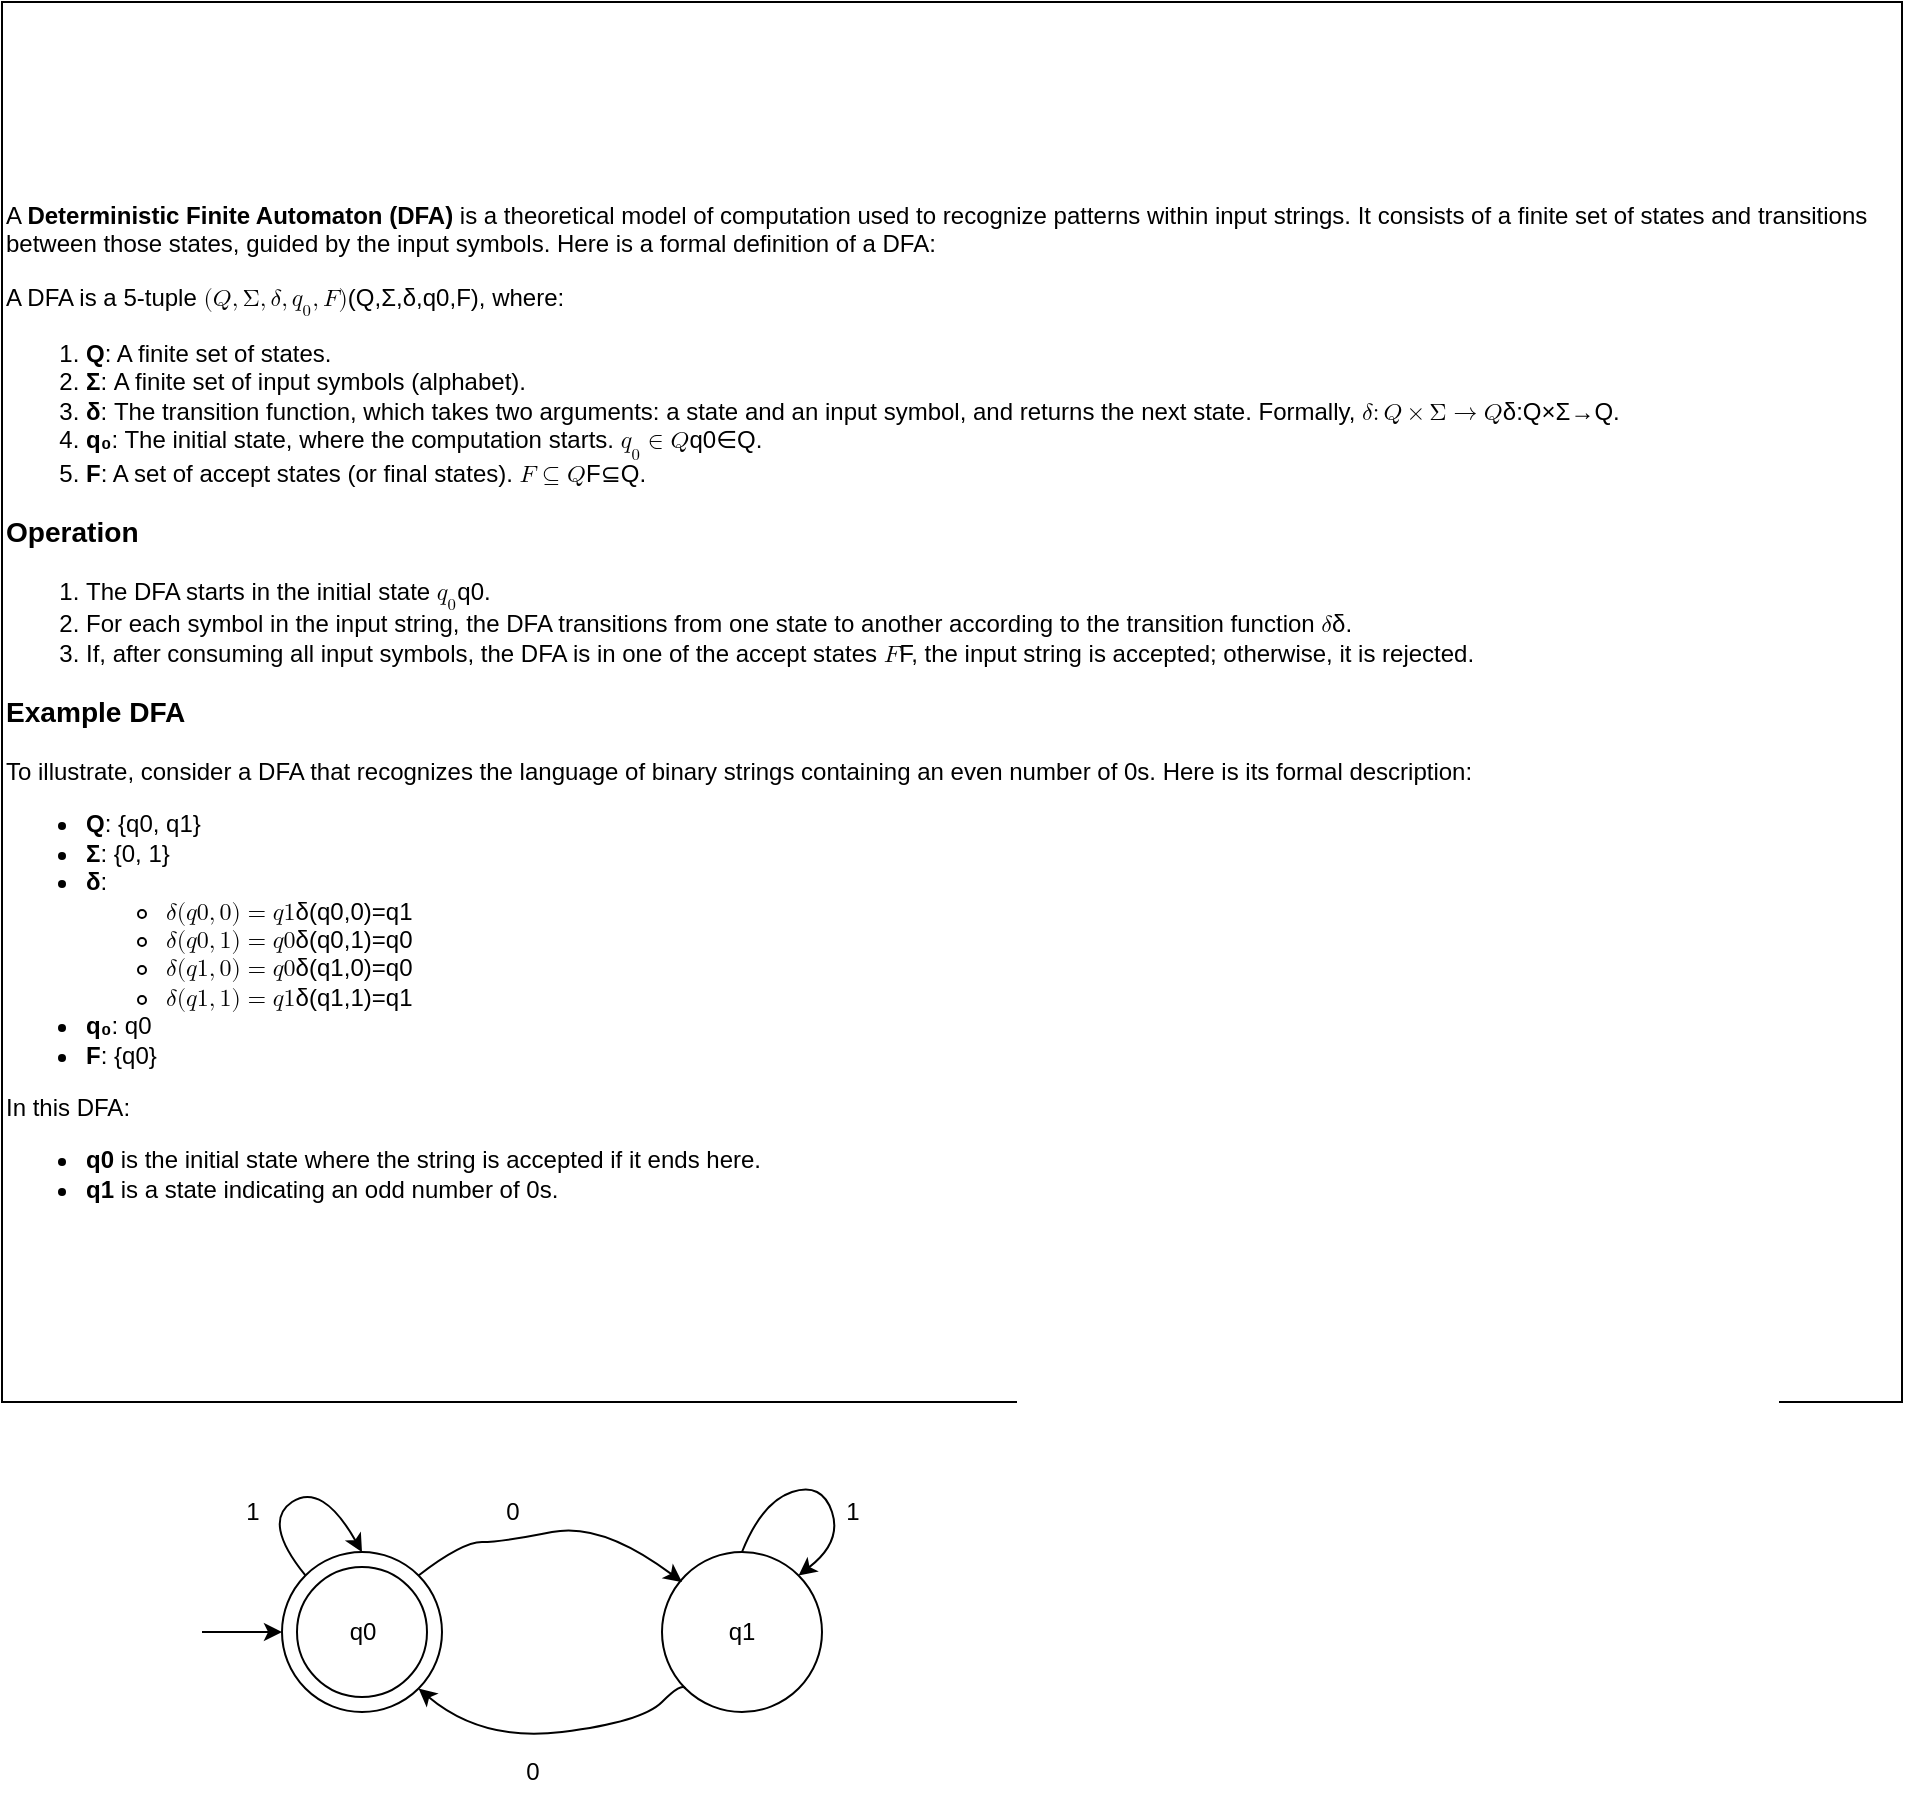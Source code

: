 <mxfile>
    <diagram id="SWepILvGKqY402gI_XP0" name="Page-1">
        <mxGraphModel dx="877" dy="2739" grid="1" gridSize="10" guides="1" tooltips="1" connect="1" arrows="1" fold="1" page="1" pageScale="1" pageWidth="827" pageHeight="1169" math="0" shadow="0">
            <root>
                <mxCell id="0"/>
                <mxCell id="1" parent="0"/>
                <mxCell id="3" value="&lt;p&gt;A &lt;strong&gt;Deterministic Finite Automaton (DFA)&lt;/strong&gt; is a theoretical model of computation used to recognize patterns within input strings. It consists of a finite set of states and transitions between those states, guided by the input symbols. Here is a formal definition of a DFA:&lt;/p&gt;&lt;p&gt;A DFA is a 5-tuple &lt;span class=&quot;katex&quot;&gt;&lt;span class=&quot;katex-mathml&quot;&gt;&lt;math xmlns=&quot;http://www.w3.org/1998/Math/MathML&quot;&gt;&lt;mrow&gt;&lt;mo stretchy=&quot;false&quot;&gt;(&lt;/mo&gt;&lt;mi&gt;Q&lt;/mi&gt;&lt;mo separator=&quot;true&quot;&gt;,&lt;/mo&gt;&lt;mi mathvariant=&quot;normal&quot;&gt;Σ&lt;/mi&gt;&lt;mo separator=&quot;true&quot;&gt;,&lt;/mo&gt;&lt;mi&gt;δ&lt;/mi&gt;&lt;mo separator=&quot;true&quot;&gt;,&lt;/mo&gt;&lt;msub&gt;&lt;mi&gt;q&lt;/mi&gt;&lt;mn&gt;0&lt;/mn&gt;&lt;/msub&gt;&lt;mo separator=&quot;true&quot;&gt;,&lt;/mo&gt;&lt;mi&gt;F&lt;/mi&gt;&lt;mo stretchy=&quot;false&quot;&gt;)&lt;/mo&gt;&lt;/mrow&gt;(Q, \Sigma, \delta, q_0, F)&lt;/math&gt;&lt;/span&gt;&lt;span aria-hidden=&quot;true&quot; class=&quot;katex-html&quot;&gt;&lt;span class=&quot;base&quot;&gt;&lt;span class=&quot;strut&quot;&gt;&lt;/span&gt;&lt;span class=&quot;mopen&quot;&gt;(&lt;/span&gt;&lt;span class=&quot;mord mathnormal&quot;&gt;Q&lt;/span&gt;&lt;span class=&quot;mpunct&quot;&gt;,&lt;/span&gt;&lt;span class=&quot;mspace&quot;&gt;&lt;/span&gt;&lt;span class=&quot;mord&quot;&gt;Σ&lt;/span&gt;&lt;span class=&quot;mpunct&quot;&gt;,&lt;/span&gt;&lt;span class=&quot;mspace&quot;&gt;&lt;/span&gt;&lt;span class=&quot;mord mathnormal&quot;&gt;δ&lt;/span&gt;&lt;span class=&quot;mpunct&quot;&gt;,&lt;/span&gt;&lt;span class=&quot;mspace&quot;&gt;&lt;/span&gt;&lt;span class=&quot;mord&quot;&gt;&lt;span class=&quot;mord mathnormal&quot;&gt;q&lt;/span&gt;&lt;span class=&quot;msupsub&quot;&gt;&lt;span class=&quot;vlist-t vlist-t2&quot;&gt;&lt;span class=&quot;vlist-r&quot;&gt;&lt;span class=&quot;vlist&quot;&gt;&lt;span class=&quot;pstrut&quot;&gt;&lt;/span&gt;&lt;span class=&quot;sizing reset-size6 size3 mtight&quot;&gt;&lt;span class=&quot;mord mtight&quot;&gt;0&lt;/span&gt;&lt;/span&gt;&lt;/span&gt;&lt;span class=&quot;vlist-s&quot;&gt;​&lt;/span&gt;&lt;/span&gt;&lt;span class=&quot;vlist-r&quot;&gt;&lt;span class=&quot;vlist&quot;&gt;&lt;/span&gt;&lt;/span&gt;&lt;/span&gt;&lt;/span&gt;&lt;/span&gt;&lt;span class=&quot;mpunct&quot;&gt;,&lt;/span&gt;&lt;span class=&quot;mspace&quot;&gt;&lt;/span&gt;&lt;span class=&quot;mord mathnormal&quot;&gt;F&lt;/span&gt;&lt;span class=&quot;mclose&quot;&gt;)&lt;/span&gt;&lt;/span&gt;&lt;/span&gt;&lt;/span&gt;, where:&lt;/p&gt;&lt;ol&gt;&lt;li&gt;&lt;strong&gt;Q&lt;/strong&gt;: A finite set of states.&lt;/li&gt;&lt;li&gt;&lt;strong&gt;Σ&lt;/strong&gt;: A finite set of input symbols (alphabet).&lt;/li&gt;&lt;li&gt;&lt;strong&gt;δ&lt;/strong&gt;: The transition function, which takes two arguments: a state and an input symbol, and returns the next state. Formally, &lt;span class=&quot;katex&quot;&gt;&lt;span class=&quot;katex-mathml&quot;&gt;&lt;math xmlns=&quot;http://www.w3.org/1998/Math/MathML&quot;&gt;&lt;mrow&gt;&lt;mi&gt;δ&lt;/mi&gt;&lt;mo&gt;:&lt;/mo&gt;&lt;mi&gt;Q&lt;/mi&gt;&lt;mo&gt;×&lt;/mo&gt;&lt;mi mathvariant=&quot;normal&quot;&gt;Σ&lt;/mi&gt;&lt;mo&gt;→&lt;/mo&gt;&lt;mi&gt;Q&lt;/mi&gt;&lt;/mrow&gt;\delta: Q \times \Sigma \rightarrow Q&lt;/math&gt;&lt;/span&gt;&lt;span aria-hidden=&quot;true&quot; class=&quot;katex-html&quot;&gt;&lt;span class=&quot;base&quot;&gt;&lt;span class=&quot;strut&quot;&gt;&lt;/span&gt;&lt;span class=&quot;mord mathnormal&quot;&gt;δ&lt;/span&gt;&lt;span class=&quot;mspace&quot;&gt;&lt;/span&gt;&lt;span class=&quot;mrel&quot;&gt;:&lt;/span&gt;&lt;span class=&quot;mspace&quot;&gt;&lt;/span&gt;&lt;/span&gt;&lt;span class=&quot;base&quot;&gt;&lt;span class=&quot;strut&quot;&gt;&lt;/span&gt;&lt;span class=&quot;mord mathnormal&quot;&gt;Q&lt;/span&gt;&lt;span class=&quot;mspace&quot;&gt;&lt;/span&gt;&lt;span class=&quot;mbin&quot;&gt;×&lt;/span&gt;&lt;span class=&quot;mspace&quot;&gt;&lt;/span&gt;&lt;/span&gt;&lt;span class=&quot;base&quot;&gt;&lt;span class=&quot;strut&quot;&gt;&lt;/span&gt;&lt;span class=&quot;mord&quot;&gt;Σ&lt;/span&gt;&lt;span class=&quot;mspace&quot;&gt;&lt;/span&gt;&lt;span class=&quot;mrel&quot;&gt;→&lt;/span&gt;&lt;span class=&quot;mspace&quot;&gt;&lt;/span&gt;&lt;/span&gt;&lt;span class=&quot;base&quot;&gt;&lt;span class=&quot;strut&quot;&gt;&lt;/span&gt;&lt;span class=&quot;mord mathnormal&quot;&gt;Q&lt;/span&gt;&lt;/span&gt;&lt;/span&gt;&lt;/span&gt;.&lt;/li&gt;&lt;li&gt;&lt;strong&gt;q₀&lt;/strong&gt;: The initial state, where the computation starts. &lt;span class=&quot;katex&quot;&gt;&lt;span class=&quot;katex-mathml&quot;&gt;&lt;math xmlns=&quot;http://www.w3.org/1998/Math/MathML&quot;&gt;&lt;mrow&gt;&lt;msub&gt;&lt;mi&gt;q&lt;/mi&gt;&lt;mn&gt;0&lt;/mn&gt;&lt;/msub&gt;&lt;mo&gt;∈&lt;/mo&gt;&lt;mi&gt;Q&lt;/mi&gt;&lt;/mrow&gt;q₀ \in Q&lt;/math&gt;&lt;/span&gt;&lt;span aria-hidden=&quot;true&quot; class=&quot;katex-html&quot;&gt;&lt;span class=&quot;base&quot;&gt;&lt;span class=&quot;strut&quot;&gt;&lt;/span&gt;&lt;span class=&quot;mord&quot;&gt;&lt;span class=&quot;mord mathnormal&quot;&gt;q&lt;/span&gt;&lt;span class=&quot;msupsub&quot;&gt;&lt;span class=&quot;vlist-t vlist-t2&quot;&gt;&lt;span class=&quot;vlist-r&quot;&gt;&lt;span class=&quot;vlist&quot;&gt;&lt;span class=&quot;pstrut&quot;&gt;&lt;/span&gt;&lt;span class=&quot;sizing reset-size6 size3 mtight&quot;&gt;&lt;span class=&quot;mord mtight&quot;&gt;&lt;span class=&quot;mord mtight&quot;&gt;0&lt;/span&gt;&lt;/span&gt;&lt;/span&gt;&lt;/span&gt;&lt;span class=&quot;vlist-s&quot;&gt;​&lt;/span&gt;&lt;/span&gt;&lt;span class=&quot;vlist-r&quot;&gt;&lt;span class=&quot;vlist&quot;&gt;&lt;/span&gt;&lt;/span&gt;&lt;/span&gt;&lt;/span&gt;&lt;/span&gt;&lt;span class=&quot;mspace&quot;&gt;&lt;/span&gt;&lt;span class=&quot;mrel&quot;&gt;∈&lt;/span&gt;&lt;span class=&quot;mspace&quot;&gt;&lt;/span&gt;&lt;/span&gt;&lt;span class=&quot;base&quot;&gt;&lt;span class=&quot;strut&quot;&gt;&lt;/span&gt;&lt;span class=&quot;mord mathnormal&quot;&gt;Q&lt;/span&gt;&lt;/span&gt;&lt;/span&gt;&lt;/span&gt;.&lt;/li&gt;&lt;li&gt;&lt;strong&gt;F&lt;/strong&gt;: A set of accept states (or final states). &lt;span class=&quot;katex&quot;&gt;&lt;span class=&quot;katex-mathml&quot;&gt;&lt;math xmlns=&quot;http://www.w3.org/1998/Math/MathML&quot;&gt;&lt;mrow&gt;&lt;mi&gt;F&lt;/mi&gt;&lt;mo&gt;⊆&lt;/mo&gt;&lt;mi&gt;Q&lt;/mi&gt;&lt;/mrow&gt;F \subseteq Q&lt;/math&gt;&lt;/span&gt;&lt;span aria-hidden=&quot;true&quot; class=&quot;katex-html&quot;&gt;&lt;span class=&quot;base&quot;&gt;&lt;span class=&quot;strut&quot;&gt;&lt;/span&gt;&lt;span class=&quot;mord mathnormal&quot;&gt;F&lt;/span&gt;&lt;span class=&quot;mspace&quot;&gt;&lt;/span&gt;&lt;span class=&quot;mrel&quot;&gt;⊆&lt;/span&gt;&lt;span class=&quot;mspace&quot;&gt;&lt;/span&gt;&lt;/span&gt;&lt;span class=&quot;base&quot;&gt;&lt;span class=&quot;strut&quot;&gt;&lt;/span&gt;&lt;span class=&quot;mord mathnormal&quot;&gt;Q&lt;/span&gt;&lt;/span&gt;&lt;/span&gt;&lt;/span&gt;.&lt;/li&gt;&lt;/ol&gt;&lt;h3&gt;Operation&lt;/h3&gt;&lt;ol&gt;&lt;li&gt;The DFA starts in the initial state &lt;span class=&quot;katex&quot;&gt;&lt;span class=&quot;katex-mathml&quot;&gt;&lt;math xmlns=&quot;http://www.w3.org/1998/Math/MathML&quot;&gt;&lt;mrow&gt;&lt;msub&gt;&lt;mi&gt;q&lt;/mi&gt;&lt;mn&gt;0&lt;/mn&gt;&lt;/msub&gt;&lt;/mrow&gt;q₀&lt;/math&gt;&lt;/span&gt;&lt;span aria-hidden=&quot;true&quot; class=&quot;katex-html&quot;&gt;&lt;span class=&quot;base&quot;&gt;&lt;span class=&quot;strut&quot;&gt;&lt;/span&gt;&lt;span class=&quot;mord&quot;&gt;&lt;span class=&quot;mord mathnormal&quot;&gt;q&lt;/span&gt;&lt;span class=&quot;msupsub&quot;&gt;&lt;span class=&quot;vlist-t vlist-t2&quot;&gt;&lt;span class=&quot;vlist-r&quot;&gt;&lt;span class=&quot;vlist&quot;&gt;&lt;span class=&quot;pstrut&quot;&gt;&lt;/span&gt;&lt;span class=&quot;sizing reset-size6 size3 mtight&quot;&gt;&lt;span class=&quot;mord mtight&quot;&gt;&lt;span class=&quot;mord mtight&quot;&gt;0&lt;/span&gt;&lt;/span&gt;&lt;/span&gt;&lt;/span&gt;&lt;span class=&quot;vlist-s&quot;&gt;​&lt;/span&gt;&lt;/span&gt;&lt;span class=&quot;vlist-r&quot;&gt;&lt;span class=&quot;vlist&quot;&gt;&lt;/span&gt;&lt;/span&gt;&lt;/span&gt;&lt;/span&gt;&lt;/span&gt;&lt;/span&gt;&lt;/span&gt;&lt;/span&gt;.&lt;/li&gt;&lt;li&gt;For each symbol in the input string, the DFA transitions from one state to another according to the transition function &lt;span class=&quot;katex&quot;&gt;&lt;span class=&quot;katex-mathml&quot;&gt;&lt;math xmlns=&quot;http://www.w3.org/1998/Math/MathML&quot;&gt;&lt;mrow&gt;&lt;mi&gt;δ&lt;/mi&gt;&lt;/mrow&gt;\delta&lt;/math&gt;&lt;/span&gt;&lt;span aria-hidden=&quot;true&quot; class=&quot;katex-html&quot;&gt;&lt;span class=&quot;base&quot;&gt;&lt;span class=&quot;strut&quot;&gt;&lt;/span&gt;&lt;span class=&quot;mord mathnormal&quot;&gt;δ&lt;/span&gt;&lt;/span&gt;&lt;/span&gt;&lt;/span&gt;.&lt;/li&gt;&lt;li&gt;If, after consuming all input symbols, the DFA is in one of the accept states &lt;span class=&quot;katex&quot;&gt;&lt;span class=&quot;katex-mathml&quot;&gt;&lt;math xmlns=&quot;http://www.w3.org/1998/Math/MathML&quot;&gt;&lt;mrow&gt;&lt;mi&gt;F&lt;/mi&gt;&lt;/mrow&gt;F&lt;/math&gt;&lt;/span&gt;&lt;span aria-hidden=&quot;true&quot; class=&quot;katex-html&quot;&gt;&lt;span class=&quot;base&quot;&gt;&lt;span class=&quot;strut&quot;&gt;&lt;/span&gt;&lt;span class=&quot;mord mathnormal&quot;&gt;F&lt;/span&gt;&lt;/span&gt;&lt;/span&gt;&lt;/span&gt;, the input string is accepted; otherwise, it is rejected.&lt;/li&gt;&lt;/ol&gt;&lt;h3&gt;Example DFA&lt;/h3&gt;&lt;p&gt;To illustrate, consider a DFA that recognizes the language of binary strings containing an even number of 0s. Here is its formal description:&lt;/p&gt;&lt;ul&gt;&lt;li&gt;&lt;strong&gt;Q&lt;/strong&gt;: {q0, q1}&lt;/li&gt;&lt;li&gt;&lt;strong&gt;Σ&lt;/strong&gt;: {0, 1}&lt;/li&gt;&lt;li&gt;&lt;strong&gt;δ&lt;/strong&gt;:&lt;ul&gt;&lt;li&gt;&lt;span class=&quot;katex&quot;&gt;&lt;span class=&quot;katex-mathml&quot;&gt;&lt;math xmlns=&quot;http://www.w3.org/1998/Math/MathML&quot;&gt;&lt;mrow&gt;&lt;mi&gt;δ&lt;/mi&gt;&lt;mo stretchy=&quot;false&quot;&gt;(&lt;/mo&gt;&lt;mi&gt;q&lt;/mi&gt;&lt;mn&gt;0&lt;/mn&gt;&lt;mo separator=&quot;true&quot;&gt;,&lt;/mo&gt;&lt;mn&gt;0&lt;/mn&gt;&lt;mo stretchy=&quot;false&quot;&gt;)&lt;/mo&gt;&lt;mo&gt;=&lt;/mo&gt;&lt;mi&gt;q&lt;/mi&gt;&lt;mn&gt;1&lt;/mn&gt;&lt;/mrow&gt;\delta(q0, 0) = q1&lt;/math&gt;&lt;/span&gt;&lt;span aria-hidden=&quot;true&quot; class=&quot;katex-html&quot;&gt;&lt;span class=&quot;base&quot;&gt;&lt;span class=&quot;strut&quot;&gt;&lt;/span&gt;&lt;span class=&quot;mord mathnormal&quot;&gt;δ&lt;/span&gt;&lt;span class=&quot;mopen&quot;&gt;(&lt;/span&gt;&lt;span class=&quot;mord mathnormal&quot;&gt;q&lt;/span&gt;&lt;span class=&quot;mord&quot;&gt;0&lt;/span&gt;&lt;span class=&quot;mpunct&quot;&gt;,&lt;/span&gt;&lt;span class=&quot;mspace&quot;&gt;&lt;/span&gt;&lt;span class=&quot;mord&quot;&gt;0&lt;/span&gt;&lt;span class=&quot;mclose&quot;&gt;)&lt;/span&gt;&lt;span class=&quot;mspace&quot;&gt;&lt;/span&gt;&lt;span class=&quot;mrel&quot;&gt;=&lt;/span&gt;&lt;span class=&quot;mspace&quot;&gt;&lt;/span&gt;&lt;/span&gt;&lt;span class=&quot;base&quot;&gt;&lt;span class=&quot;strut&quot;&gt;&lt;/span&gt;&lt;span class=&quot;mord mathnormal&quot;&gt;q&lt;/span&gt;&lt;span class=&quot;mord&quot;&gt;1&lt;/span&gt;&lt;/span&gt;&lt;/span&gt;&lt;/span&gt;&lt;/li&gt;&lt;li&gt;&lt;span class=&quot;katex&quot;&gt;&lt;span class=&quot;katex-mathml&quot;&gt;&lt;math xmlns=&quot;http://www.w3.org/1998/Math/MathML&quot;&gt;&lt;mrow&gt;&lt;mi&gt;δ&lt;/mi&gt;&lt;mo stretchy=&quot;false&quot;&gt;(&lt;/mo&gt;&lt;mi&gt;q&lt;/mi&gt;&lt;mn&gt;0&lt;/mn&gt;&lt;mo separator=&quot;true&quot;&gt;,&lt;/mo&gt;&lt;mn&gt;1&lt;/mn&gt;&lt;mo stretchy=&quot;false&quot;&gt;)&lt;/mo&gt;&lt;mo&gt;=&lt;/mo&gt;&lt;mi&gt;q&lt;/mi&gt;&lt;mn&gt;0&lt;/mn&gt;&lt;/mrow&gt;\delta(q0, 1) = q0&lt;/math&gt;&lt;/span&gt;&lt;span aria-hidden=&quot;true&quot; class=&quot;katex-html&quot;&gt;&lt;span class=&quot;base&quot;&gt;&lt;span class=&quot;strut&quot;&gt;&lt;/span&gt;&lt;span class=&quot;mord mathnormal&quot;&gt;δ&lt;/span&gt;&lt;span class=&quot;mopen&quot;&gt;(&lt;/span&gt;&lt;span class=&quot;mord mathnormal&quot;&gt;q&lt;/span&gt;&lt;span class=&quot;mord&quot;&gt;0&lt;/span&gt;&lt;span class=&quot;mpunct&quot;&gt;,&lt;/span&gt;&lt;span class=&quot;mspace&quot;&gt;&lt;/span&gt;&lt;span class=&quot;mord&quot;&gt;1&lt;/span&gt;&lt;span class=&quot;mclose&quot;&gt;)&lt;/span&gt;&lt;span class=&quot;mspace&quot;&gt;&lt;/span&gt;&lt;span class=&quot;mrel&quot;&gt;=&lt;/span&gt;&lt;span class=&quot;mspace&quot;&gt;&lt;/span&gt;&lt;/span&gt;&lt;span class=&quot;base&quot;&gt;&lt;span class=&quot;strut&quot;&gt;&lt;/span&gt;&lt;span class=&quot;mord mathnormal&quot;&gt;q&lt;/span&gt;&lt;span class=&quot;mord&quot;&gt;0&lt;/span&gt;&lt;/span&gt;&lt;/span&gt;&lt;/span&gt;&lt;/li&gt;&lt;li&gt;&lt;span class=&quot;katex&quot;&gt;&lt;span class=&quot;katex-mathml&quot;&gt;&lt;math xmlns=&quot;http://www.w3.org/1998/Math/MathML&quot;&gt;&lt;mrow&gt;&lt;mi&gt;δ&lt;/mi&gt;&lt;mo stretchy=&quot;false&quot;&gt;(&lt;/mo&gt;&lt;mi&gt;q&lt;/mi&gt;&lt;mn&gt;1&lt;/mn&gt;&lt;mo separator=&quot;true&quot;&gt;,&lt;/mo&gt;&lt;mn&gt;0&lt;/mn&gt;&lt;mo stretchy=&quot;false&quot;&gt;)&lt;/mo&gt;&lt;mo&gt;=&lt;/mo&gt;&lt;mi&gt;q&lt;/mi&gt;&lt;mn&gt;0&lt;/mn&gt;&lt;/mrow&gt;\delta(q1, 0) = q0&lt;/math&gt;&lt;/span&gt;&lt;span aria-hidden=&quot;true&quot; class=&quot;katex-html&quot;&gt;&lt;span class=&quot;base&quot;&gt;&lt;span class=&quot;strut&quot;&gt;&lt;/span&gt;&lt;span class=&quot;mord mathnormal&quot;&gt;δ&lt;/span&gt;&lt;span class=&quot;mopen&quot;&gt;(&lt;/span&gt;&lt;span class=&quot;mord mathnormal&quot;&gt;q&lt;/span&gt;&lt;span class=&quot;mord&quot;&gt;1&lt;/span&gt;&lt;span class=&quot;mpunct&quot;&gt;,&lt;/span&gt;&lt;span class=&quot;mspace&quot;&gt;&lt;/span&gt;&lt;span class=&quot;mord&quot;&gt;0&lt;/span&gt;&lt;span class=&quot;mclose&quot;&gt;)&lt;/span&gt;&lt;span class=&quot;mspace&quot;&gt;&lt;/span&gt;&lt;span class=&quot;mrel&quot;&gt;=&lt;/span&gt;&lt;span class=&quot;mspace&quot;&gt;&lt;/span&gt;&lt;/span&gt;&lt;span class=&quot;base&quot;&gt;&lt;span class=&quot;strut&quot;&gt;&lt;/span&gt;&lt;span class=&quot;mord mathnormal&quot;&gt;q&lt;/span&gt;&lt;span class=&quot;mord&quot;&gt;0&lt;/span&gt;&lt;/span&gt;&lt;/span&gt;&lt;/span&gt;&lt;/li&gt;&lt;li&gt;&lt;span class=&quot;katex&quot;&gt;&lt;span class=&quot;katex-mathml&quot;&gt;&lt;math xmlns=&quot;http://www.w3.org/1998/Math/MathML&quot;&gt;&lt;mrow&gt;&lt;mi&gt;δ&lt;/mi&gt;&lt;mo stretchy=&quot;false&quot;&gt;(&lt;/mo&gt;&lt;mi&gt;q&lt;/mi&gt;&lt;mn&gt;1&lt;/mn&gt;&lt;mo separator=&quot;true&quot;&gt;,&lt;/mo&gt;&lt;mn&gt;1&lt;/mn&gt;&lt;mo stretchy=&quot;false&quot;&gt;)&lt;/mo&gt;&lt;mo&gt;=&lt;/mo&gt;&lt;mi&gt;q&lt;/mi&gt;&lt;mn&gt;1&lt;/mn&gt;&lt;/mrow&gt;\delta(q1, 1) = q1&lt;/math&gt;&lt;/span&gt;&lt;span aria-hidden=&quot;true&quot; class=&quot;katex-html&quot;&gt;&lt;span class=&quot;base&quot;&gt;&lt;span class=&quot;strut&quot;&gt;&lt;/span&gt;&lt;span class=&quot;mord mathnormal&quot;&gt;δ&lt;/span&gt;&lt;span class=&quot;mopen&quot;&gt;(&lt;/span&gt;&lt;span class=&quot;mord mathnormal&quot;&gt;q&lt;/span&gt;&lt;span class=&quot;mord&quot;&gt;1&lt;/span&gt;&lt;span class=&quot;mpunct&quot;&gt;,&lt;/span&gt;&lt;span class=&quot;mspace&quot;&gt;&lt;/span&gt;&lt;span class=&quot;mord&quot;&gt;1&lt;/span&gt;&lt;span class=&quot;mclose&quot;&gt;)&lt;/span&gt;&lt;span class=&quot;mspace&quot;&gt;&lt;/span&gt;&lt;span class=&quot;mrel&quot;&gt;=&lt;/span&gt;&lt;span class=&quot;mspace&quot;&gt;&lt;/span&gt;&lt;/span&gt;&lt;span class=&quot;base&quot;&gt;&lt;span class=&quot;strut&quot;&gt;&lt;/span&gt;&lt;span class=&quot;mord mathnormal&quot;&gt;q&lt;/span&gt;&lt;span class=&quot;mord&quot;&gt;1&lt;/span&gt;&lt;/span&gt;&lt;/span&gt;&lt;/span&gt;&lt;/li&gt;&lt;/ul&gt;&lt;/li&gt;&lt;li&gt;&lt;strong&gt;q₀&lt;/strong&gt;: q0&lt;/li&gt;&lt;li&gt;&lt;strong&gt;F&lt;/strong&gt;: {q0}&lt;/li&gt;&lt;/ul&gt;&lt;p&gt;In this DFA:&lt;/p&gt;&lt;ul&gt;&lt;li&gt;&lt;strong&gt;q0&lt;/strong&gt; is the initial state where the string is accepted if it ends here.&lt;/li&gt;&lt;li&gt;&lt;strong&gt;q1&lt;/strong&gt; is a state indicating an odd number of 0s.&lt;/li&gt;&lt;/ul&gt;" style="rounded=0;whiteSpace=wrap;html=1;align=left;" vertex="1" parent="1">
                    <mxGeometry x="350" y="-1880" width="950" height="700" as="geometry"/>
                </mxCell>
                <mxCell id="5" value="" style="endArrow=classic;html=1;entryX=0;entryY=0.5;entryDx=0;entryDy=0;" edge="1" parent="1" target="15">
                    <mxGeometry width="50" height="50" relative="1" as="geometry">
                        <mxPoint x="450" y="-1065" as="sourcePoint"/>
                        <mxPoint x="480" y="-1070" as="targetPoint"/>
                        <Array as="points"/>
                    </mxGeometry>
                </mxCell>
                <mxCell id="6" value="q1" style="ellipse;whiteSpace=wrap;html=1;aspect=fixed;" vertex="1" parent="1">
                    <mxGeometry x="680" y="-1105" width="80" height="80" as="geometry"/>
                </mxCell>
                <mxCell id="15" value="q0" style="ellipse;whiteSpace=wrap;html=1;aspect=fixed;" vertex="1" parent="1">
                    <mxGeometry x="490" y="-1105" width="80" height="80" as="geometry"/>
                </mxCell>
                <mxCell id="17" value="" style="curved=1;endArrow=classic;html=1;exitX=0;exitY=1;exitDx=0;exitDy=0;entryX=1;entryY=1;entryDx=0;entryDy=0;" edge="1" parent="1" source="6" target="15">
                    <mxGeometry width="50" height="50" relative="1" as="geometry">
                        <mxPoint x="640" y="-1040" as="sourcePoint"/>
                        <mxPoint x="690" y="-1090" as="targetPoint"/>
                        <Array as="points">
                            <mxPoint x="690" y="-1040"/>
                            <mxPoint x="670" y="-1020"/>
                            <mxPoint x="590" y="-1010"/>
                        </Array>
                    </mxGeometry>
                </mxCell>
                <mxCell id="18" value="" style="curved=1;endArrow=classic;html=1;exitX=1;exitY=0;exitDx=0;exitDy=0;" edge="1" parent="1" source="15">
                    <mxGeometry width="50" height="50" relative="1" as="geometry">
                        <mxPoint x="640" y="-1040" as="sourcePoint"/>
                        <mxPoint x="690" y="-1090" as="targetPoint"/>
                        <Array as="points">
                            <mxPoint x="580" y="-1110"/>
                            <mxPoint x="600" y="-1110"/>
                            <mxPoint x="650" y="-1120"/>
                        </Array>
                    </mxGeometry>
                </mxCell>
                <mxCell id="19" value="0" style="text;html=1;align=center;verticalAlign=middle;resizable=0;points=[];autosize=1;strokeColor=none;fillColor=none;" vertex="1" parent="1">
                    <mxGeometry x="590" y="-1140" width="30" height="30" as="geometry"/>
                </mxCell>
                <mxCell id="21" value="0" style="text;html=1;align=center;verticalAlign=middle;resizable=0;points=[];autosize=1;strokeColor=none;fillColor=none;" vertex="1" parent="1">
                    <mxGeometry x="600" y="-1010" width="30" height="30" as="geometry"/>
                </mxCell>
                <mxCell id="22" value="" style="curved=1;endArrow=classic;html=1;exitX=0;exitY=0;exitDx=0;exitDy=0;entryX=0.5;entryY=0;entryDx=0;entryDy=0;" edge="1" parent="1" source="15" target="15">
                    <mxGeometry width="50" height="50" relative="1" as="geometry">
                        <mxPoint x="640" y="-1040" as="sourcePoint"/>
                        <mxPoint x="690" y="-1090" as="targetPoint"/>
                        <Array as="points">
                            <mxPoint x="480" y="-1120"/>
                            <mxPoint x="510" y="-1140"/>
                        </Array>
                    </mxGeometry>
                </mxCell>
                <mxCell id="23" value="1" style="text;html=1;align=center;verticalAlign=middle;resizable=0;points=[];autosize=1;strokeColor=none;fillColor=none;" vertex="1" parent="1">
                    <mxGeometry x="460" y="-1140" width="30" height="30" as="geometry"/>
                </mxCell>
                <mxCell id="25" value="" style="curved=1;endArrow=classic;html=1;exitX=0.5;exitY=0;exitDx=0;exitDy=0;entryX=1;entryY=0;entryDx=0;entryDy=0;" edge="1" parent="1" source="6" target="6">
                    <mxGeometry width="50" height="50" relative="1" as="geometry">
                        <mxPoint x="511.716" y="-1083.284" as="sourcePoint"/>
                        <mxPoint x="540" y="-1095" as="targetPoint"/>
                        <Array as="points">
                            <mxPoint x="730" y="-1130"/>
                            <mxPoint x="760" y="-1140"/>
                            <mxPoint x="770" y="-1110"/>
                        </Array>
                    </mxGeometry>
                </mxCell>
                <mxCell id="26" value="1" style="text;html=1;align=center;verticalAlign=middle;resizable=0;points=[];autosize=1;strokeColor=none;fillColor=none;" vertex="1" parent="1">
                    <mxGeometry x="760" y="-1140" width="30" height="30" as="geometry"/>
                </mxCell>
                <mxCell id="27" value="q0" style="ellipse;whiteSpace=wrap;html=1;aspect=fixed;" vertex="1" parent="1">
                    <mxGeometry x="497.5" y="-1097.5" width="65" height="65" as="geometry"/>
                </mxCell>
            </root>
        </mxGraphModel>
    </diagram>
</mxfile>